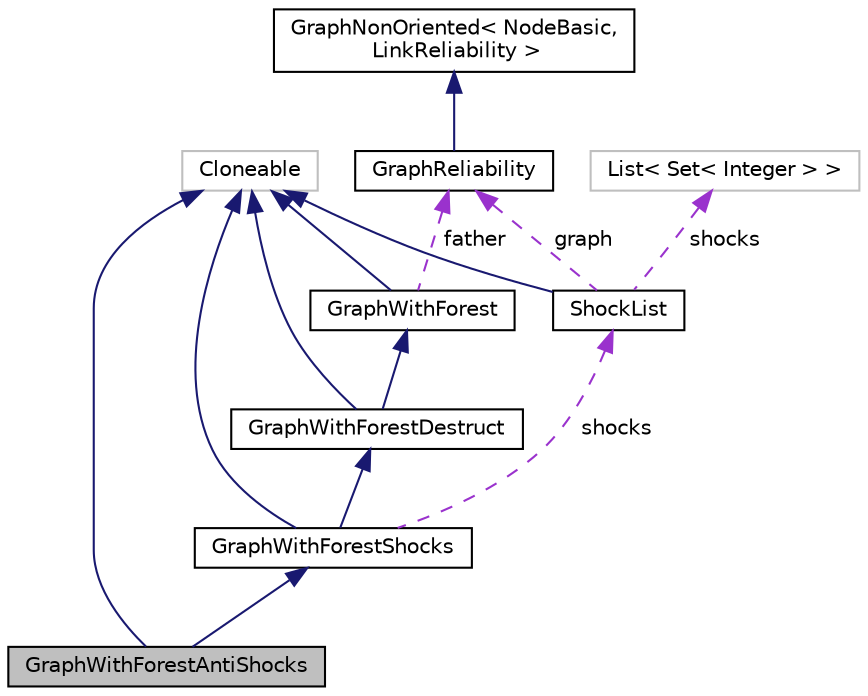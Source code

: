 digraph "GraphWithForestAntiShocks"
{
 // INTERACTIVE_SVG=YES
  bgcolor="transparent";
  edge [fontname="Helvetica",fontsize="10",labelfontname="Helvetica",labelfontsize="10"];
  node [fontname="Helvetica",fontsize="10",shape=record];
  Node5 [label="GraphWithForestAntiShocks",height=0.2,width=0.4,color="black", fillcolor="grey75", style="filled", fontcolor="black"];
  Node6 -> Node5 [dir="back",color="midnightblue",fontsize="10",style="solid",fontname="Helvetica"];
  Node6 [label="GraphWithForestShocks",height=0.2,width=0.4,color="black",URL="$de/d80/classumontreal_1_1ssj_1_1networks_1_1staticreliability_1_1GraphWithForestShocks.html",tooltip="Implements forest for the destructive schema with shocks. "];
  Node7 -> Node6 [dir="back",color="midnightblue",fontsize="10",style="solid",fontname="Helvetica"];
  Node7 [label="GraphWithForestDestruct",height=0.2,width=0.4,color="black",URL="$dc/d4d/classumontreal_1_1ssj_1_1networks_1_1staticreliability_1_1GraphWithForestDestruct.html",tooltip="Implements forest for the destructive schema. "];
  Node8 -> Node7 [dir="back",color="midnightblue",fontsize="10",style="solid",fontname="Helvetica"];
  Node8 [label="GraphWithForest",height=0.2,width=0.4,color="black",URL="$d9/dde/classumontreal_1_1ssj_1_1networks_1_1staticreliability_1_1GraphWithForest.html",tooltip="This class implements forest and trees. "];
  Node9 -> Node8 [dir="back",color="midnightblue",fontsize="10",style="solid",fontname="Helvetica"];
  Node9 [label="Cloneable",height=0.2,width=0.4,color="grey75"];
  Node10 -> Node8 [dir="back",color="darkorchid3",fontsize="10",style="dashed",label=" father" ,fontname="Helvetica"];
  Node10 [label="GraphReliability",height=0.2,width=0.4,color="black",URL="$d6/d99/classumontreal_1_1ssj_1_1networks_1_1GraphReliability.html",tooltip="This class implements a stochastic non-oriented weighted graph (a network). "];
  Node11 -> Node10 [dir="back",color="midnightblue",fontsize="10",style="solid",fontname="Helvetica"];
  Node11 [label="GraphNonOriented\< NodeBasic,\l LinkReliability \>",height=0.2,width=0.4,color="black",URL="$de/d62/classumontreal_1_1ssj_1_1networks_1_1GraphNonOriented.html"];
  Node9 -> Node7 [dir="back",color="midnightblue",fontsize="10",style="solid",fontname="Helvetica"];
  Node9 -> Node6 [dir="back",color="midnightblue",fontsize="10",style="solid",fontname="Helvetica"];
  Node12 -> Node6 [dir="back",color="darkorchid3",fontsize="10",style="dashed",label=" shocks" ,fontname="Helvetica"];
  Node12 [label="ShockList",height=0.2,width=0.4,color="black",URL="$d2/d1e/classumontreal_1_1ssj_1_1networks_1_1staticreliability_1_1ShockList.html",tooltip="This class implements lists of shocks which make sets of links in a graph fail simultaneously. "];
  Node9 -> Node12 [dir="back",color="midnightblue",fontsize="10",style="solid",fontname="Helvetica"];
  Node13 -> Node12 [dir="back",color="darkorchid3",fontsize="10",style="dashed",label=" shocks" ,fontname="Helvetica"];
  Node13 [label="List\< Set\< Integer \> \>",height=0.2,width=0.4,color="grey75"];
  Node10 -> Node12 [dir="back",color="darkorchid3",fontsize="10",style="dashed",label=" graph" ,fontname="Helvetica"];
  Node9 -> Node5 [dir="back",color="midnightblue",fontsize="10",style="solid",fontname="Helvetica"];
}
